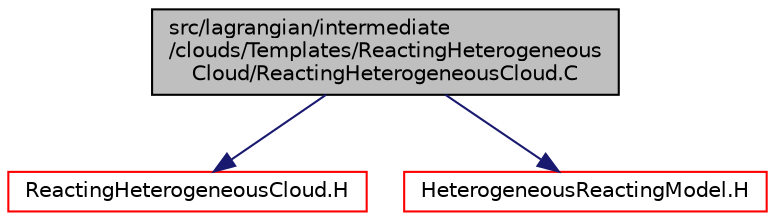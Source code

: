 digraph "src/lagrangian/intermediate/clouds/Templates/ReactingHeterogeneousCloud/ReactingHeterogeneousCloud.C"
{
  bgcolor="transparent";
  edge [fontname="Helvetica",fontsize="10",labelfontname="Helvetica",labelfontsize="10"];
  node [fontname="Helvetica",fontsize="10",shape=record];
  Node1 [label="src/lagrangian/intermediate\l/clouds/Templates/ReactingHeterogeneous\lCloud/ReactingHeterogeneousCloud.C",height=0.2,width=0.4,color="black", fillcolor="grey75", style="filled" fontcolor="black"];
  Node1 -> Node2 [color="midnightblue",fontsize="10",style="solid",fontname="Helvetica"];
  Node2 [label="ReactingHeterogeneousCloud.H",height=0.2,width=0.4,color="red",URL="$ReactingHeterogeneousCloud_8H.html"];
  Node1 -> Node3 [color="midnightblue",fontsize="10",style="solid",fontname="Helvetica"];
  Node3 [label="HeterogeneousReactingModel.H",height=0.2,width=0.4,color="red",URL="$HeterogeneousReactingModel_8H.html"];
}

